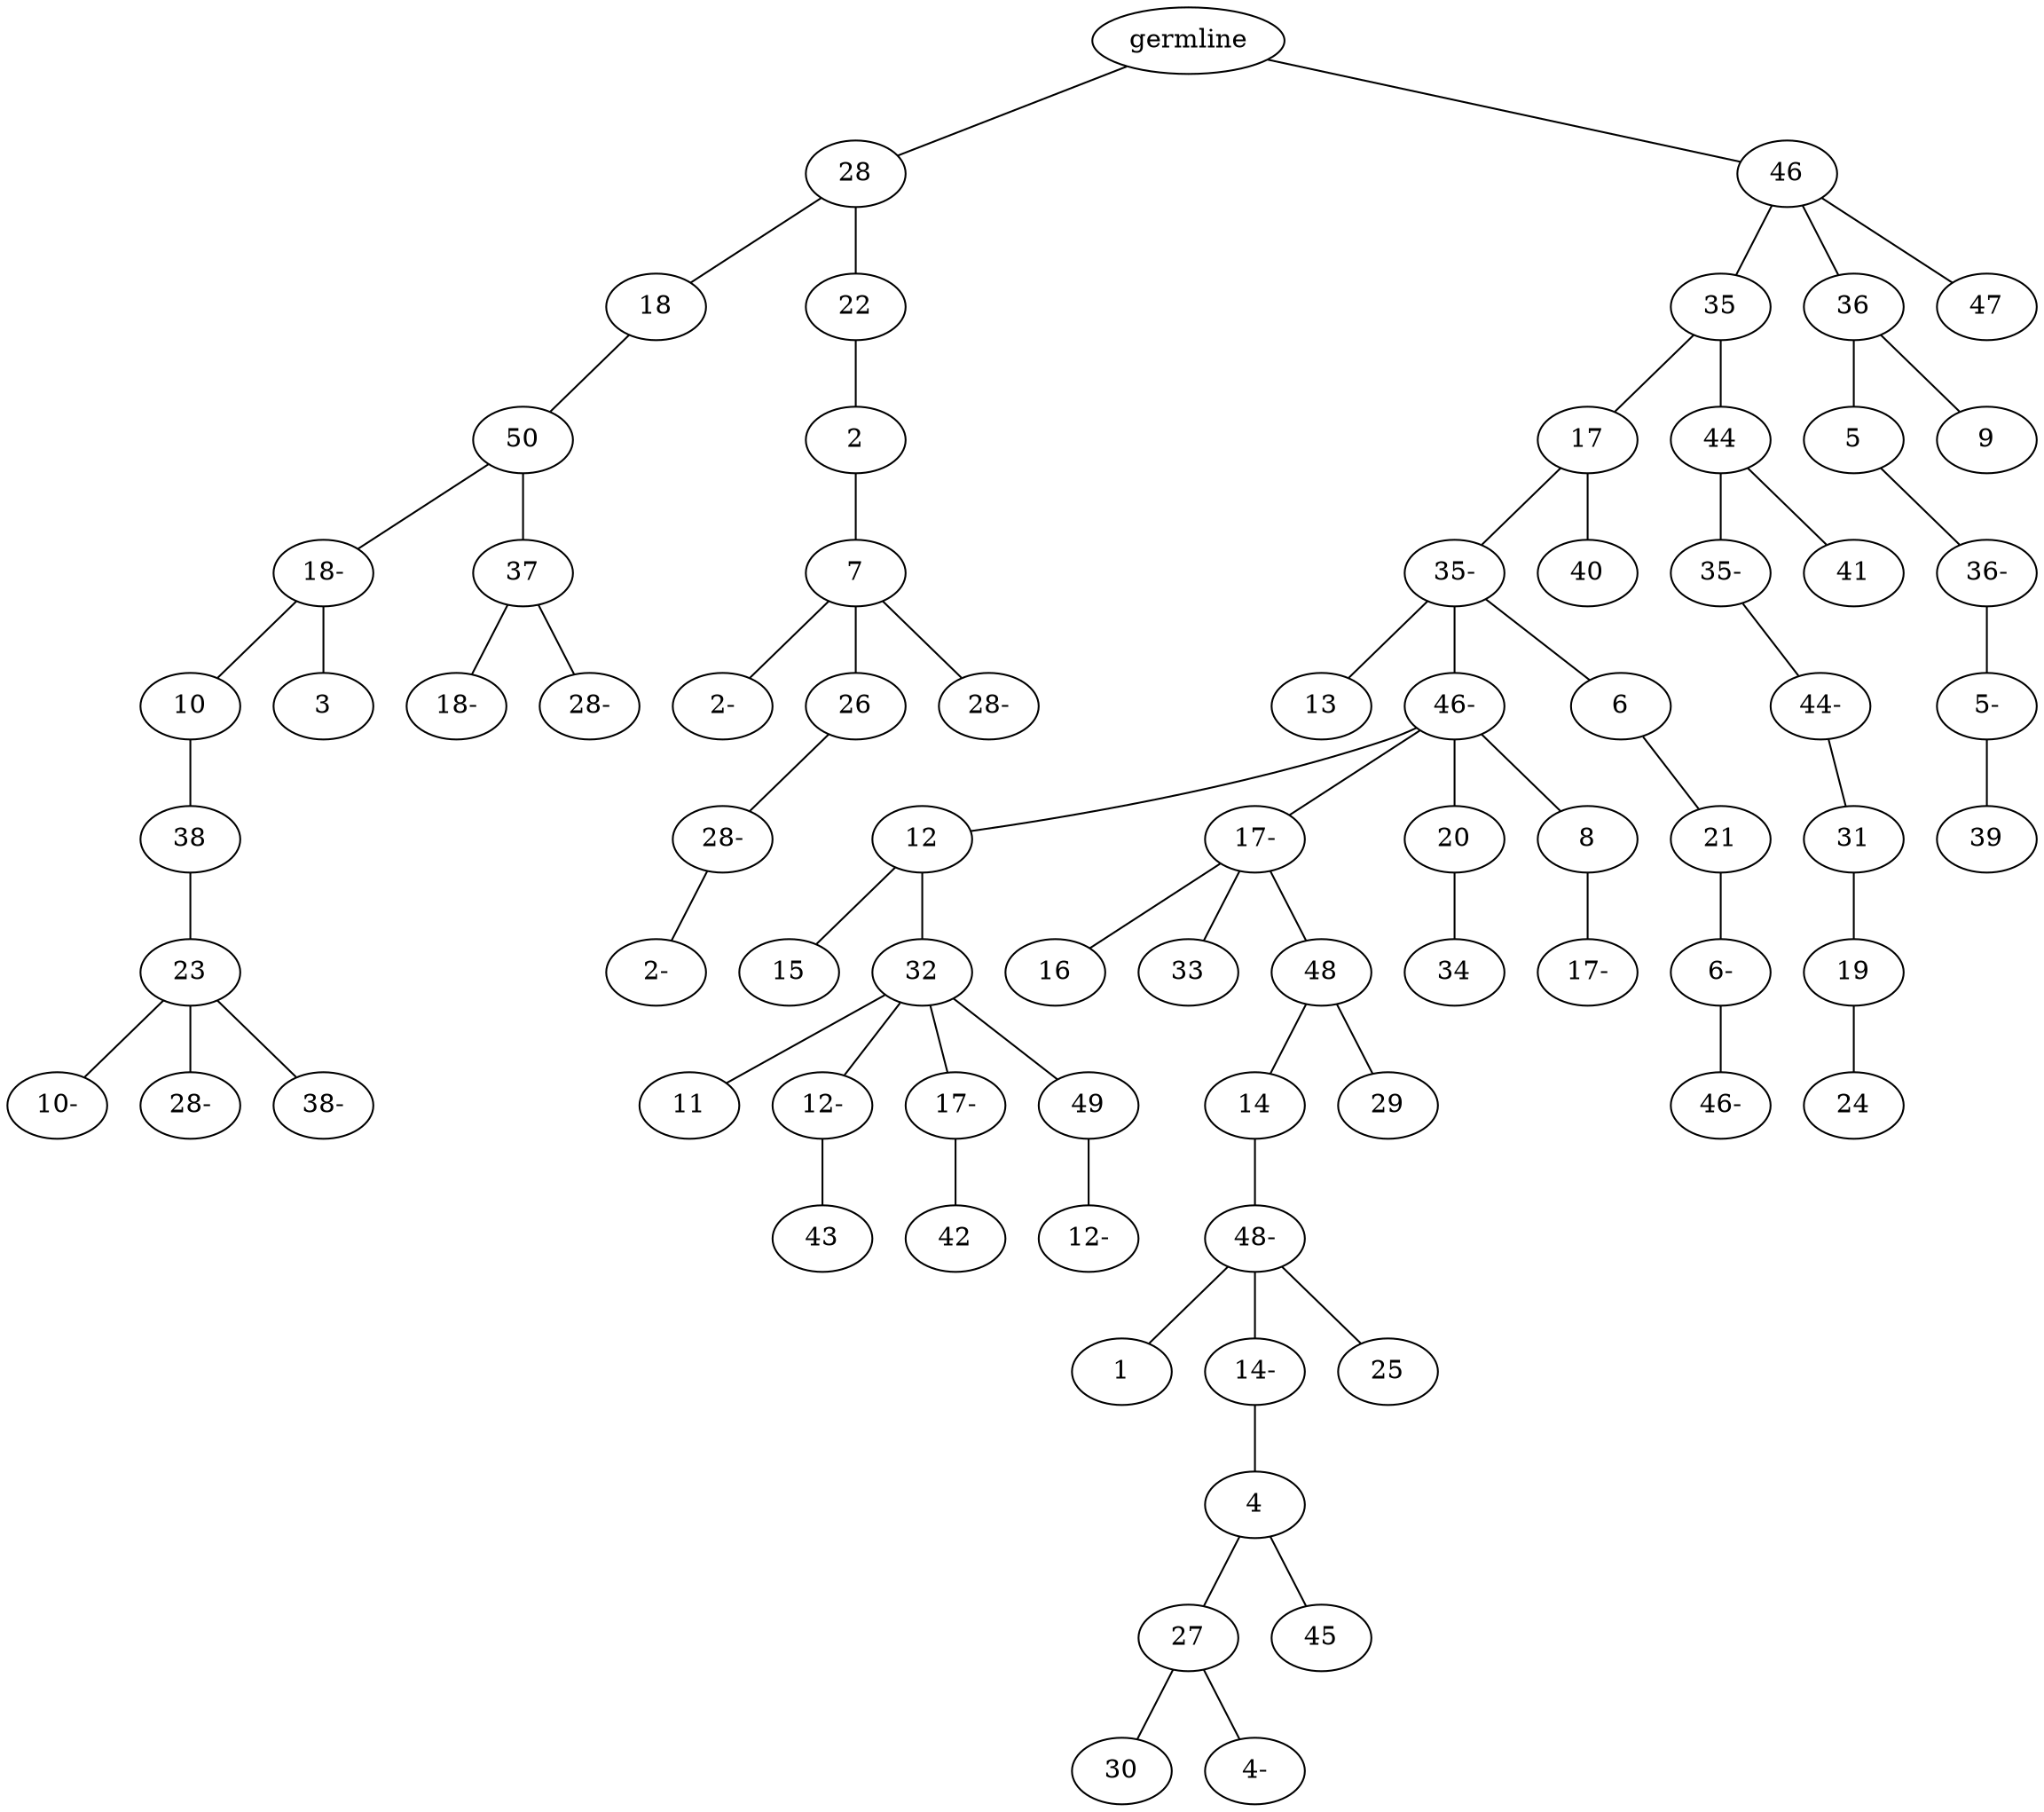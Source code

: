 graph tree {
    "140695886461440" [label="germline"];
    "140695886363232" [label="28"];
    "140695886362848" [label="18"];
    "140695886606832" [label="50"];
    "140695886609664" [label="18-"];
    "140695886607840" [label="10"];
    "140695886609232" [label="38"];
    "140695886608896" [label="23"];
    "140695886606640" [label="10-"];
    "140695886460096" [label="28-"];
    "140695886609760" [label="38-"];
    "140695886609328" [label="3"];
    "140695886607072" [label="37"];
    "140695886608800" [label="18-"];
    "140695886608416" [label="28-"];
    "140695886361024" [label="22"];
    "140695886608176" [label="2"];
    "140695886607456" [label="7"];
    "140695886609376" [label="2-"];
    "140695886609472" [label="26"];
    "140695887090352" [label="28-"];
    "140695887093088" [label="2-"];
    "140695887092848" [label="28-"];
    "140695886850080" [label="46"];
    "140695886609520" [label="35"];
    "140695886609088" [label="17"];
    "140695887090112" [label="35-"];
    "140695887091984" [label="13"];
    "140695887091792" [label="46-"];
    "140695887090832" [label="12"];
    "140695887092368" [label="15"];
    "140695887093568" [label="32"];
    "140695887091408" [label="11"];
    "140695886609904" [label="12-"];
    "140695886606544" [label="43"];
    "140695886607264" [label="17-"];
    "140695886608704" [label="42"];
    "140695886607744" [label="49"];
    "140695886609424" [label="12-"];
    "140695886608992" [label="17-"];
    "140695886607984" [label="16"];
    "140695886609184" [label="33"];
    "140695886607504" [label="48"];
    "140695886851376" [label="14"];
    "140695886848544" [label="48-"];
    "140695886849888" [label="1"];
    "140695886850560" [label="14-"];
    "140695886848928" [label="4"];
    "140695886850656" [label="27"];
    "140695886851424" [label="30"];
    "140695886848688" [label="4-"];
    "140695886851328" [label="45"];
    "140695886850368" [label="25"];
    "140695886851568" [label="29"];
    "140695886608320" [label="20"];
    "140695886849744" [label="34"];
    "140695886607888" [label="8"];
    "140695886848208" [label="17-"];
    "140695886606592" [label="6"];
    "140695886851760" [label="21"];
    "140695886848256" [label="6-"];
    "140695886850416" [label="46-"];
    "140695888425552" [label="40"];
    "140695886606400" [label="44"];
    "140695886850752" [label="35-"];
    "140695886851472" [label="44-"];
    "140695886851712" [label="31"];
    "140695886851808" [label="19"];
    "140695886850608" [label="24"];
    "140695886848736" [label="41"];
    "140695886610336" [label="36"];
    "140695886851136" [label="5"];
    "140695886851856" [label="36-"];
    "140695886850176" [label="5-"];
    "140695886361408" [label="39"];
    "140695886850800" [label="9"];
    "140695886607024" [label="47"];
    "140695886461440" -- "140695886363232";
    "140695886461440" -- "140695886850080";
    "140695886363232" -- "140695886362848";
    "140695886363232" -- "140695886361024";
    "140695886362848" -- "140695886606832";
    "140695886606832" -- "140695886609664";
    "140695886606832" -- "140695886607072";
    "140695886609664" -- "140695886607840";
    "140695886609664" -- "140695886609328";
    "140695886607840" -- "140695886609232";
    "140695886609232" -- "140695886608896";
    "140695886608896" -- "140695886606640";
    "140695886608896" -- "140695886460096";
    "140695886608896" -- "140695886609760";
    "140695886607072" -- "140695886608800";
    "140695886607072" -- "140695886608416";
    "140695886361024" -- "140695886608176";
    "140695886608176" -- "140695886607456";
    "140695886607456" -- "140695886609376";
    "140695886607456" -- "140695886609472";
    "140695886607456" -- "140695887092848";
    "140695886609472" -- "140695887090352";
    "140695887090352" -- "140695887093088";
    "140695886850080" -- "140695886609520";
    "140695886850080" -- "140695886610336";
    "140695886850080" -- "140695886607024";
    "140695886609520" -- "140695886609088";
    "140695886609520" -- "140695886606400";
    "140695886609088" -- "140695887090112";
    "140695886609088" -- "140695888425552";
    "140695887090112" -- "140695887091984";
    "140695887090112" -- "140695887091792";
    "140695887090112" -- "140695886606592";
    "140695887091792" -- "140695887090832";
    "140695887091792" -- "140695886608992";
    "140695887091792" -- "140695886608320";
    "140695887091792" -- "140695886607888";
    "140695887090832" -- "140695887092368";
    "140695887090832" -- "140695887093568";
    "140695887093568" -- "140695887091408";
    "140695887093568" -- "140695886609904";
    "140695887093568" -- "140695886607264";
    "140695887093568" -- "140695886607744";
    "140695886609904" -- "140695886606544";
    "140695886607264" -- "140695886608704";
    "140695886607744" -- "140695886609424";
    "140695886608992" -- "140695886607984";
    "140695886608992" -- "140695886609184";
    "140695886608992" -- "140695886607504";
    "140695886607504" -- "140695886851376";
    "140695886607504" -- "140695886851568";
    "140695886851376" -- "140695886848544";
    "140695886848544" -- "140695886849888";
    "140695886848544" -- "140695886850560";
    "140695886848544" -- "140695886850368";
    "140695886850560" -- "140695886848928";
    "140695886848928" -- "140695886850656";
    "140695886848928" -- "140695886851328";
    "140695886850656" -- "140695886851424";
    "140695886850656" -- "140695886848688";
    "140695886608320" -- "140695886849744";
    "140695886607888" -- "140695886848208";
    "140695886606592" -- "140695886851760";
    "140695886851760" -- "140695886848256";
    "140695886848256" -- "140695886850416";
    "140695886606400" -- "140695886850752";
    "140695886606400" -- "140695886848736";
    "140695886850752" -- "140695886851472";
    "140695886851472" -- "140695886851712";
    "140695886851712" -- "140695886851808";
    "140695886851808" -- "140695886850608";
    "140695886610336" -- "140695886851136";
    "140695886610336" -- "140695886850800";
    "140695886851136" -- "140695886851856";
    "140695886851856" -- "140695886850176";
    "140695886850176" -- "140695886361408";
}
